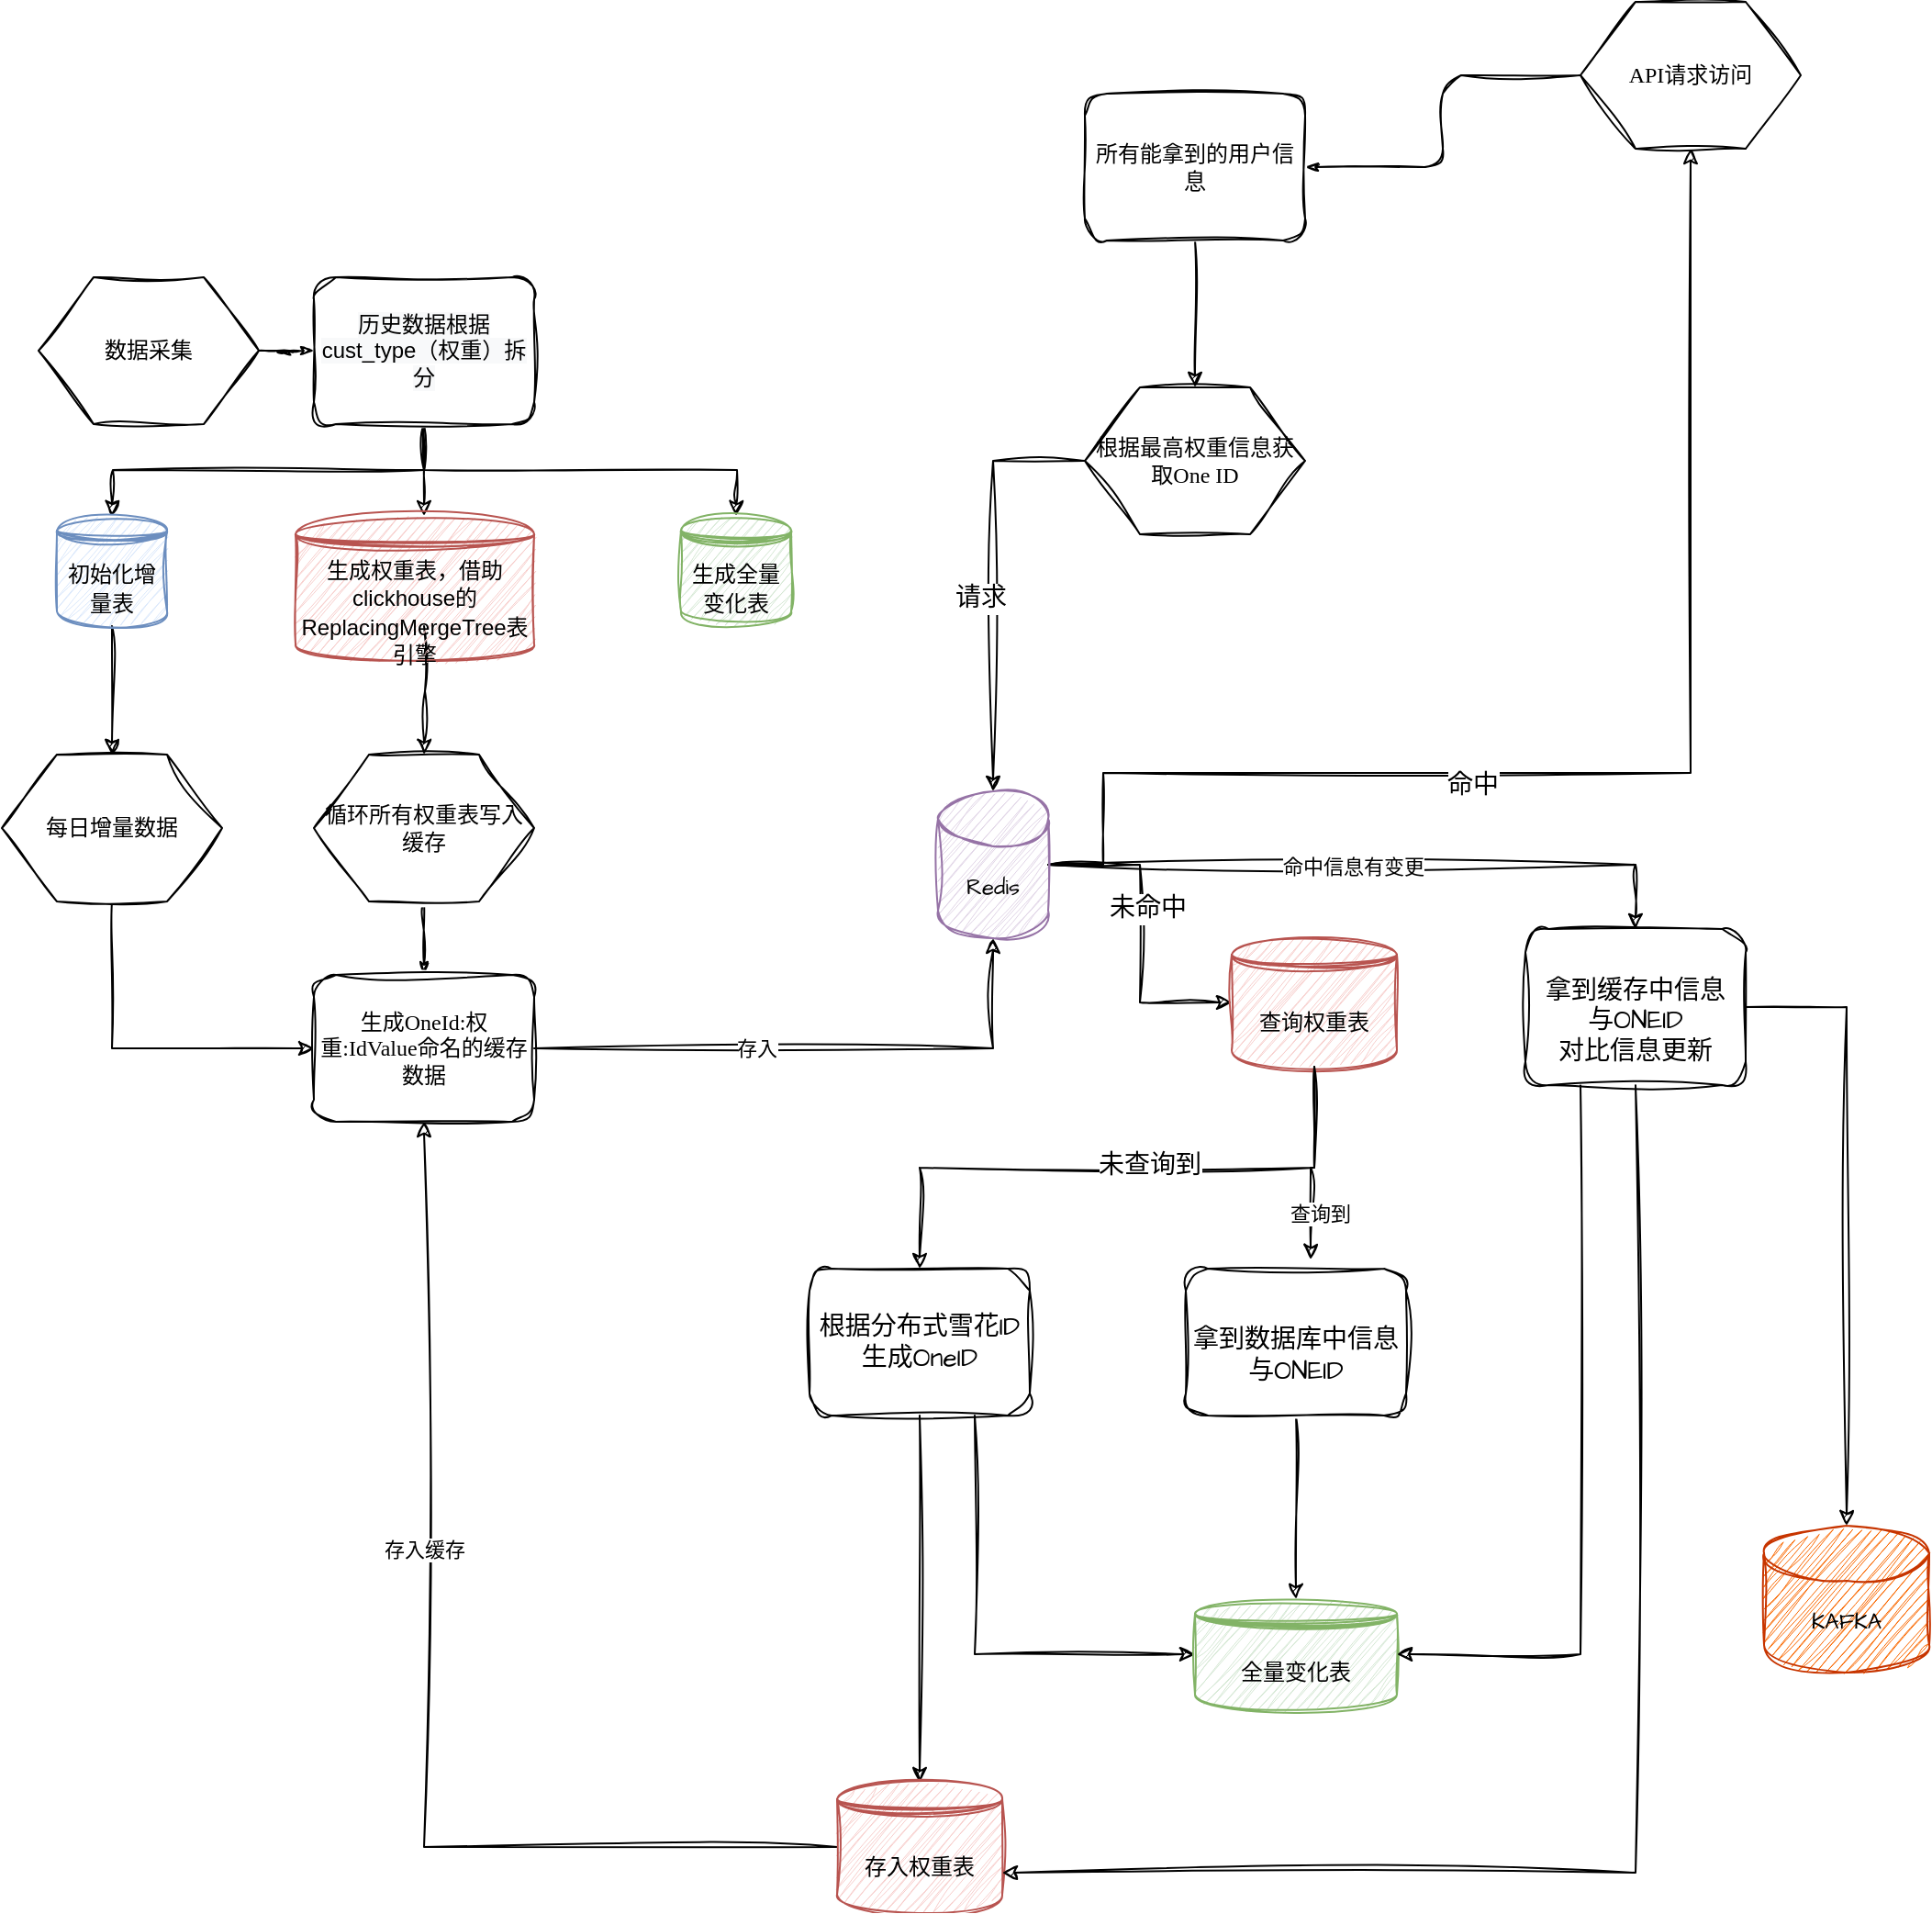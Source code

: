 <mxfile version="24.5.5" type="github">
  <diagram name="Page-1" id="8ce9d11a-91a2-4d17-14d8-a56ed91bf033">
    <mxGraphModel dx="1283" dy="726" grid="1" gridSize="10" guides="1" tooltips="1" connect="1" arrows="1" fold="1" page="1" pageScale="1" pageWidth="1100" pageHeight="850" background="none" math="0" shadow="0">
      <root>
        <mxCell id="0" />
        <mxCell id="1" parent="0" />
        <mxCell id="17ea667e15c223fc-28" style="edgeStyle=orthogonalEdgeStyle;rounded=1;html=1;labelBackgroundColor=none;startArrow=none;startFill=0;startSize=5;endArrow=classicThin;endFill=1;endSize=5;jettySize=auto;orthogonalLoop=1;strokeWidth=1;fontFamily=Verdana;fontSize=8;sketch=1;curveFitting=1;jiggle=2;" parent="1" source="17ea667e15c223fc-1" target="17ea667e15c223fc-2" edge="1">
          <mxGeometry relative="1" as="geometry" />
        </mxCell>
        <mxCell id="17ea667e15c223fc-1" value="数据采集" style="shape=hexagon;perimeter=hexagonPerimeter;whiteSpace=wrap;html=1;rounded=0;shadow=0;labelBackgroundColor=none;strokeWidth=1;fontFamily=Verdana;fontSize=12;align=center;sketch=1;curveFitting=1;jiggle=2;" parent="1" vertex="1">
          <mxGeometry x="60" y="160" width="120" height="80" as="geometry" />
        </mxCell>
        <mxCell id="AdUlFIoriszSUGhNQ0Th-9" style="edgeStyle=orthogonalEdgeStyle;rounded=0;sketch=1;hachureGap=4;jiggle=2;curveFitting=1;orthogonalLoop=1;jettySize=auto;html=1;exitX=0.5;exitY=1;exitDx=0;exitDy=0;entryX=0.5;entryY=0;entryDx=0;entryDy=0;fontFamily=Architects Daughter;fontSource=https%3A%2F%2Ffonts.googleapis.com%2Fcss%3Ffamily%3DArchitects%2BDaughter;" edge="1" parent="1" source="17ea667e15c223fc-2">
          <mxGeometry relative="1" as="geometry">
            <mxPoint x="100" y="290" as="targetPoint" />
          </mxGeometry>
        </mxCell>
        <mxCell id="AdUlFIoriszSUGhNQ0Th-10" style="edgeStyle=orthogonalEdgeStyle;rounded=0;sketch=1;hachureGap=4;jiggle=2;curveFitting=1;orthogonalLoop=1;jettySize=auto;html=1;exitX=0.5;exitY=1;exitDx=0;exitDy=0;fontFamily=Architects Daughter;fontSource=https%3A%2F%2Ffonts.googleapis.com%2Fcss%3Ffamily%3DArchitects%2BDaughter;" edge="1" parent="1" source="17ea667e15c223fc-2">
          <mxGeometry relative="1" as="geometry">
            <mxPoint x="440" y="290" as="targetPoint" />
          </mxGeometry>
        </mxCell>
        <mxCell id="AdUlFIoriszSUGhNQ0Th-12" style="edgeStyle=orthogonalEdgeStyle;rounded=0;sketch=1;hachureGap=4;jiggle=2;curveFitting=1;orthogonalLoop=1;jettySize=auto;html=1;exitX=0.5;exitY=1;exitDx=0;exitDy=0;entryX=0.5;entryY=0;entryDx=0;entryDy=0;fontFamily=Architects Daughter;fontSource=https%3A%2F%2Ffonts.googleapis.com%2Fcss%3Ffamily%3DArchitects%2BDaughter;" edge="1" parent="1" source="17ea667e15c223fc-2">
          <mxGeometry relative="1" as="geometry">
            <mxPoint x="270" y="290" as="targetPoint" />
          </mxGeometry>
        </mxCell>
        <mxCell id="17ea667e15c223fc-2" value="&lt;span style=&quot;font-family: Helvetica; background-color: rgb(248, 249, 250);&quot;&gt;历史数据根据cust_type（权重）拆分&lt;/span&gt;" style="rounded=1;whiteSpace=wrap;html=1;shadow=0;labelBackgroundColor=none;strokeWidth=1;fontFamily=Verdana;fontSize=12;align=center;sketch=1;curveFitting=1;jiggle=2;" parent="1" vertex="1">
          <mxGeometry x="210" y="160" width="120" height="80" as="geometry" />
        </mxCell>
        <mxCell id="17ea667e15c223fc-39" style="edgeStyle=orthogonalEdgeStyle;rounded=1;html=1;labelBackgroundColor=none;startArrow=none;startFill=0;startSize=5;endArrow=classicThin;endFill=1;endSize=5;jettySize=auto;orthogonalLoop=1;strokeWidth=1;fontFamily=Verdana;fontSize=8;sketch=1;curveFitting=1;jiggle=2;" parent="1" source="17ea667e15c223fc-4" target="17ea667e15c223fc-7" edge="1">
          <mxGeometry relative="1" as="geometry" />
        </mxCell>
        <mxCell id="17ea667e15c223fc-4" value="循环所有权重表写入缓存" style="shape=hexagon;perimeter=hexagonPerimeter;whiteSpace=wrap;html=1;rounded=0;shadow=0;labelBackgroundColor=none;strokeWidth=1;fontFamily=Verdana;fontSize=12;align=center;sketch=1;curveFitting=1;jiggle=2;" parent="1" vertex="1">
          <mxGeometry x="210" y="420" width="120" height="80" as="geometry" />
        </mxCell>
        <mxCell id="17ea667e15c223fc-7" value="生成OneId:权重:IdValue命名的缓存数据" style="rounded=1;whiteSpace=wrap;html=1;shadow=0;labelBackgroundColor=none;strokeWidth=1;fontFamily=Verdana;fontSize=12;align=center;sketch=1;curveFitting=1;jiggle=2;" parent="1" vertex="1">
          <mxGeometry x="210" y="540" width="120" height="80" as="geometry" />
        </mxCell>
        <mxCell id="17ea667e15c223fc-43" style="edgeStyle=orthogonalEdgeStyle;rounded=1;html=1;labelBackgroundColor=none;startArrow=none;startFill=0;startSize=5;endArrow=classicThin;endFill=1;endSize=5;jettySize=auto;orthogonalLoop=1;strokeWidth=1;fontFamily=Verdana;fontSize=8;sketch=1;curveFitting=1;jiggle=2;" parent="1" source="17ea667e15c223fc-13" target="17ea667e15c223fc-14" edge="1">
          <mxGeometry relative="1" as="geometry" />
        </mxCell>
        <mxCell id="17ea667e15c223fc-13" value="API请求访问" style="shape=hexagon;perimeter=hexagonPerimeter;whiteSpace=wrap;html=1;rounded=0;shadow=0;labelBackgroundColor=none;strokeWidth=1;fontFamily=Verdana;fontSize=12;align=center;sketch=1;curveFitting=1;jiggle=2;" parent="1" vertex="1">
          <mxGeometry x="900" y="10" width="120" height="80" as="geometry" />
        </mxCell>
        <mxCell id="AdUlFIoriszSUGhNQ0Th-27" style="edgeStyle=orthogonalEdgeStyle;rounded=0;sketch=1;hachureGap=4;jiggle=2;curveFitting=1;orthogonalLoop=1;jettySize=auto;html=1;exitX=0.5;exitY=1;exitDx=0;exitDy=0;entryX=0.5;entryY=0;entryDx=0;entryDy=0;fontFamily=Architects Daughter;fontSource=https%3A%2F%2Ffonts.googleapis.com%2Fcss%3Ffamily%3DArchitects%2BDaughter;" edge="1" parent="1" source="17ea667e15c223fc-14" target="AdUlFIoriszSUGhNQ0Th-26">
          <mxGeometry relative="1" as="geometry" />
        </mxCell>
        <mxCell id="17ea667e15c223fc-14" value="所有能拿到的用户信息" style="rounded=1;whiteSpace=wrap;html=1;shadow=0;labelBackgroundColor=none;strokeWidth=1;fontFamily=Verdana;fontSize=12;align=center;sketch=1;curveFitting=1;jiggle=2;" parent="1" vertex="1">
          <mxGeometry x="630" y="60" width="120" height="80" as="geometry" />
        </mxCell>
        <mxCell id="AdUlFIoriszSUGhNQ0Th-13" style="edgeStyle=orthogonalEdgeStyle;rounded=0;sketch=1;hachureGap=4;jiggle=2;curveFitting=1;orthogonalLoop=1;jettySize=auto;html=1;exitX=0.5;exitY=1;exitDx=0;exitDy=0;entryX=0.5;entryY=0;entryDx=0;entryDy=0;fontFamily=Architects Daughter;fontSource=https%3A%2F%2Ffonts.googleapis.com%2Fcss%3Ffamily%3DArchitects%2BDaughter;" edge="1" parent="1" target="17ea667e15c223fc-4">
          <mxGeometry relative="1" as="geometry">
            <mxPoint x="270" y="350" as="sourcePoint" />
          </mxGeometry>
        </mxCell>
        <mxCell id="AdUlFIoriszSUGhNQ0Th-148" style="edgeStyle=orthogonalEdgeStyle;rounded=0;sketch=1;hachureGap=4;jiggle=2;curveFitting=1;orthogonalLoop=1;jettySize=auto;html=1;exitX=0;exitY=0.5;exitDx=0;exitDy=0;fontFamily=Architects Daughter;fontSource=https%3A%2F%2Ffonts.googleapis.com%2Fcss%3Ffamily%3DArchitects%2BDaughter;" edge="1" parent="1" source="AdUlFIoriszSUGhNQ0Th-26" target="AdUlFIoriszSUGhNQ0Th-31">
          <mxGeometry relative="1" as="geometry" />
        </mxCell>
        <mxCell id="AdUlFIoriszSUGhNQ0Th-149" value="&lt;font style=&quot;font-size: 14px;&quot;&gt;请求&lt;/font&gt;" style="edgeLabel;html=1;align=center;verticalAlign=middle;resizable=0;points=[];sketch=1;hachureGap=4;jiggle=2;curveFitting=1;fontFamily=Architects Daughter;fontSource=https%3A%2F%2Ffonts.googleapis.com%2Fcss%3Ffamily%3DArchitects%2BDaughter;" vertex="1" connectable="0" parent="AdUlFIoriszSUGhNQ0Th-148">
          <mxGeometry x="0.089" y="-7" relative="1" as="geometry">
            <mxPoint as="offset" />
          </mxGeometry>
        </mxCell>
        <mxCell id="AdUlFIoriszSUGhNQ0Th-26" value="根据最高权重信息获取One ID" style="shape=hexagon;perimeter=hexagonPerimeter;whiteSpace=wrap;html=1;rounded=0;shadow=0;labelBackgroundColor=none;strokeWidth=1;fontFamily=Verdana;fontSize=12;align=center;sketch=1;curveFitting=1;jiggle=2;" vertex="1" parent="1">
          <mxGeometry x="630" y="220" width="120" height="80" as="geometry" />
        </mxCell>
        <mxCell id="AdUlFIoriszSUGhNQ0Th-89" style="edgeStyle=orthogonalEdgeStyle;rounded=0;sketch=1;hachureGap=4;jiggle=2;curveFitting=1;orthogonalLoop=1;jettySize=auto;html=1;exitX=1;exitY=0.5;exitDx=0;exitDy=0;exitPerimeter=0;entryX=0;entryY=0.5;entryDx=0;entryDy=0;fontFamily=Architects Daughter;fontSource=https%3A%2F%2Ffonts.googleapis.com%2Fcss%3Ffamily%3DArchitects%2BDaughter;" edge="1" parent="1" source="AdUlFIoriszSUGhNQ0Th-31" target="AdUlFIoriszSUGhNQ0Th-62">
          <mxGeometry relative="1" as="geometry" />
        </mxCell>
        <mxCell id="AdUlFIoriszSUGhNQ0Th-90" value="&lt;font style=&quot;font-size: 14px;&quot;&gt;未命中&lt;/font&gt;" style="edgeLabel;html=1;align=center;verticalAlign=middle;resizable=0;points=[];sketch=1;hachureGap=4;jiggle=2;curveFitting=1;fontFamily=Architects Daughter;fontSource=https%3A%2F%2Ffonts.googleapis.com%2Fcss%3Ffamily%3DArchitects%2BDaughter;" vertex="1" connectable="0" parent="AdUlFIoriszSUGhNQ0Th-89">
          <mxGeometry x="-0.152" y="4" relative="1" as="geometry">
            <mxPoint as="offset" />
          </mxGeometry>
        </mxCell>
        <mxCell id="AdUlFIoriszSUGhNQ0Th-120" style="edgeStyle=orthogonalEdgeStyle;rounded=0;sketch=1;hachureGap=4;jiggle=2;curveFitting=1;orthogonalLoop=1;jettySize=auto;html=1;exitX=1;exitY=0.5;exitDx=0;exitDy=0;exitPerimeter=0;fontFamily=Architects Daughter;fontSource=https%3A%2F%2Ffonts.googleapis.com%2Fcss%3Ffamily%3DArchitects%2BDaughter;entryX=0.5;entryY=0;entryDx=0;entryDy=0;" edge="1" parent="1" source="AdUlFIoriszSUGhNQ0Th-31" target="AdUlFIoriszSUGhNQ0Th-122">
          <mxGeometry relative="1" as="geometry">
            <mxPoint x="950" y="480" as="targetPoint" />
          </mxGeometry>
        </mxCell>
        <mxCell id="AdUlFIoriszSUGhNQ0Th-121" value="命中信息有变更" style="edgeLabel;html=1;align=center;verticalAlign=middle;resizable=0;points=[];sketch=1;hachureGap=4;jiggle=2;curveFitting=1;fontFamily=Architects Daughter;fontSource=https%3A%2F%2Ffonts.googleapis.com%2Fcss%3Ffamily%3DArchitects%2BDaughter;" vertex="1" connectable="0" parent="AdUlFIoriszSUGhNQ0Th-120">
          <mxGeometry x="-0.066" y="-1" relative="1" as="geometry">
            <mxPoint as="offset" />
          </mxGeometry>
        </mxCell>
        <mxCell id="AdUlFIoriszSUGhNQ0Th-139" style="edgeStyle=orthogonalEdgeStyle;rounded=0;sketch=1;hachureGap=4;jiggle=2;curveFitting=1;orthogonalLoop=1;jettySize=auto;html=1;exitX=1;exitY=0.5;exitDx=0;exitDy=0;exitPerimeter=0;entryX=0.5;entryY=1;entryDx=0;entryDy=0;fontFamily=Architects Daughter;fontSource=https%3A%2F%2Ffonts.googleapis.com%2Fcss%3Ffamily%3DArchitects%2BDaughter;" edge="1" parent="1" source="AdUlFIoriszSUGhNQ0Th-31" target="17ea667e15c223fc-13">
          <mxGeometry relative="1" as="geometry">
            <Array as="points">
              <mxPoint x="640" y="430" />
              <mxPoint x="960" y="430" />
            </Array>
          </mxGeometry>
        </mxCell>
        <mxCell id="AdUlFIoriszSUGhNQ0Th-140" value="&lt;font style=&quot;font-size: 14px;&quot;&gt;命中&lt;/font&gt;" style="edgeLabel;html=1;align=center;verticalAlign=middle;resizable=0;points=[];sketch=1;hachureGap=4;jiggle=2;curveFitting=1;fontFamily=Architects Daughter;fontSource=https%3A%2F%2Ffonts.googleapis.com%2Fcss%3Ffamily%3DArchitects%2BDaughter;" vertex="1" connectable="0" parent="AdUlFIoriszSUGhNQ0Th-139">
          <mxGeometry x="-0.242" y="-7" relative="1" as="geometry">
            <mxPoint as="offset" />
          </mxGeometry>
        </mxCell>
        <mxCell id="AdUlFIoriszSUGhNQ0Th-31" value="Redis" style="shape=cylinder3;whiteSpace=wrap;html=1;boundedLbl=1;backgroundOutline=1;size=15;sketch=1;hachureGap=4;jiggle=2;curveFitting=1;fontFamily=Architects Daughter;fontSource=https%3A%2F%2Ffonts.googleapis.com%2Fcss%3Ffamily%3DArchitects%2BDaughter;fillColor=#e1d5e7;strokeColor=#9673a6;" vertex="1" parent="1">
          <mxGeometry x="550" y="440" width="60" height="80" as="geometry" />
        </mxCell>
        <mxCell id="AdUlFIoriszSUGhNQ0Th-40" style="edgeStyle=orthogonalEdgeStyle;rounded=0;sketch=1;hachureGap=4;jiggle=2;curveFitting=1;orthogonalLoop=1;jettySize=auto;html=1;exitX=1;exitY=0.5;exitDx=0;exitDy=0;entryX=0.5;entryY=1;entryDx=0;entryDy=0;entryPerimeter=0;fontFamily=Architects Daughter;fontSource=https%3A%2F%2Ffonts.googleapis.com%2Fcss%3Ffamily%3DArchitects%2BDaughter;" edge="1" parent="1" source="17ea667e15c223fc-7" target="AdUlFIoriszSUGhNQ0Th-31">
          <mxGeometry relative="1" as="geometry" />
        </mxCell>
        <mxCell id="AdUlFIoriszSUGhNQ0Th-41" value="存入" style="edgeLabel;html=1;align=center;verticalAlign=middle;resizable=0;points=[];sketch=1;hachureGap=4;jiggle=2;curveFitting=1;fontFamily=Architects Daughter;fontSource=https%3A%2F%2Ffonts.googleapis.com%2Fcss%3Ffamily%3DArchitects%2BDaughter;" vertex="1" connectable="0" parent="AdUlFIoriszSUGhNQ0Th-40">
          <mxGeometry x="-0.218" relative="1" as="geometry">
            <mxPoint as="offset" />
          </mxGeometry>
        </mxCell>
        <mxCell id="AdUlFIoriszSUGhNQ0Th-132" style="edgeStyle=orthogonalEdgeStyle;rounded=0;sketch=1;hachureGap=4;jiggle=2;curveFitting=1;orthogonalLoop=1;jettySize=auto;html=1;exitX=0.5;exitY=1;exitDx=0;exitDy=0;entryX=0.5;entryY=0;entryDx=0;entryDy=0;fontFamily=Architects Daughter;fontSource=https%3A%2F%2Ffonts.googleapis.com%2Fcss%3Ffamily%3DArchitects%2BDaughter;" edge="1" parent="1" source="AdUlFIoriszSUGhNQ0Th-56" target="AdUlFIoriszSUGhNQ0Th-130">
          <mxGeometry relative="1" as="geometry" />
        </mxCell>
        <mxCell id="AdUlFIoriszSUGhNQ0Th-56" value="&lt;span style=&quot;font-family: Helvetica;&quot;&gt;初始化增量表&lt;/span&gt;" style="shape=datastore;whiteSpace=wrap;html=1;sketch=1;hachureGap=4;jiggle=2;curveFitting=1;fontFamily=Architects Daughter;fontSource=https%3A%2F%2Ffonts.googleapis.com%2Fcss%3Ffamily%3DArchitects%2BDaughter;textShadow=0;fillColor=#dae8fc;strokeColor=#6c8ebf;" vertex="1" parent="1">
          <mxGeometry x="70" y="290" width="60" height="60" as="geometry" />
        </mxCell>
        <mxCell id="AdUlFIoriszSUGhNQ0Th-58" value="&lt;span style=&quot;font-family: Helvetica;&quot;&gt;生成权重表，借助clickhouse的ReplacingMergeTree表引擎&lt;/span&gt;" style="shape=datastore;whiteSpace=wrap;html=1;sketch=1;hachureGap=4;jiggle=2;curveFitting=1;fontFamily=Architects Daughter;fontSource=https%3A%2F%2Ffonts.googleapis.com%2Fcss%3Ffamily%3DArchitects%2BDaughter;textShadow=0;fillColor=#f8cecc;strokeColor=#b85450;" vertex="1" parent="1">
          <mxGeometry x="200" y="290" width="130" height="80" as="geometry" />
        </mxCell>
        <mxCell id="AdUlFIoriszSUGhNQ0Th-60" value="&lt;span style=&quot;font-family: Helvetica;&quot;&gt;生成全量变化表&lt;/span&gt;" style="shape=datastore;whiteSpace=wrap;html=1;sketch=1;hachureGap=4;jiggle=2;curveFitting=1;fontFamily=Architects Daughter;fontSource=https%3A%2F%2Ffonts.googleapis.com%2Fcss%3Ffamily%3DArchitects%2BDaughter;textShadow=0;fillColor=#d5e8d4;strokeColor=#82b366;" vertex="1" parent="1">
          <mxGeometry x="410" y="290" width="60" height="60" as="geometry" />
        </mxCell>
        <mxCell id="AdUlFIoriszSUGhNQ0Th-84" style="edgeStyle=orthogonalEdgeStyle;rounded=0;sketch=1;hachureGap=4;jiggle=2;curveFitting=1;orthogonalLoop=1;jettySize=auto;html=1;exitX=0.5;exitY=1;exitDx=0;exitDy=0;fontFamily=Architects Daughter;fontSource=https%3A%2F%2Ffonts.googleapis.com%2Fcss%3Ffamily%3DArchitects%2BDaughter;" edge="1" parent="1" source="AdUlFIoriszSUGhNQ0Th-62" target="AdUlFIoriszSUGhNQ0Th-73">
          <mxGeometry relative="1" as="geometry" />
        </mxCell>
        <mxCell id="AdUlFIoriszSUGhNQ0Th-85" value="&lt;font style=&quot;font-size: 14px;&quot;&gt;未查询到&lt;/font&gt;" style="edgeLabel;html=1;align=center;verticalAlign=middle;resizable=0;points=[];sketch=1;hachureGap=4;jiggle=2;curveFitting=1;fontFamily=Architects Daughter;fontSource=https%3A%2F%2Ffonts.googleapis.com%2Fcss%3Ffamily%3DArchitects%2BDaughter;" vertex="1" connectable="0" parent="AdUlFIoriszSUGhNQ0Th-84">
          <mxGeometry x="-0.104" y="-1" relative="1" as="geometry">
            <mxPoint as="offset" />
          </mxGeometry>
        </mxCell>
        <mxCell id="AdUlFIoriszSUGhNQ0Th-62" value="&lt;span style=&quot;font-family: Helvetica;&quot;&gt;查询权重表&lt;/span&gt;" style="shape=datastore;whiteSpace=wrap;html=1;sketch=1;hachureGap=4;jiggle=2;curveFitting=1;fontFamily=Architects Daughter;fontSource=https%3A%2F%2Ffonts.googleapis.com%2Fcss%3Ffamily%3DArchitects%2BDaughter;textShadow=0;fillColor=#f8cecc;strokeColor=#b85450;" vertex="1" parent="1">
          <mxGeometry x="710" y="520" width="90" height="70" as="geometry" />
        </mxCell>
        <mxCell id="AdUlFIoriszSUGhNQ0Th-108" style="edgeStyle=orthogonalEdgeStyle;rounded=0;sketch=1;hachureGap=4;jiggle=2;curveFitting=1;orthogonalLoop=1;jettySize=auto;html=1;exitX=0.5;exitY=1;exitDx=0;exitDy=0;entryX=0.5;entryY=0;entryDx=0;entryDy=0;fontFamily=Architects Daughter;fontSource=https%3A%2F%2Ffonts.googleapis.com%2Fcss%3Ffamily%3DArchitects%2BDaughter;" edge="1" parent="1" source="AdUlFIoriszSUGhNQ0Th-73" target="AdUlFIoriszSUGhNQ0Th-96">
          <mxGeometry relative="1" as="geometry" />
        </mxCell>
        <mxCell id="AdUlFIoriszSUGhNQ0Th-147" style="edgeStyle=orthogonalEdgeStyle;rounded=0;sketch=1;hachureGap=4;jiggle=2;curveFitting=1;orthogonalLoop=1;jettySize=auto;html=1;exitX=0.75;exitY=1;exitDx=0;exitDy=0;entryX=0;entryY=0.5;entryDx=0;entryDy=0;fontFamily=Architects Daughter;fontSource=https%3A%2F%2Ffonts.googleapis.com%2Fcss%3Ffamily%3DArchitects%2BDaughter;" edge="1" parent="1" source="AdUlFIoriszSUGhNQ0Th-73" target="AdUlFIoriszSUGhNQ0Th-80">
          <mxGeometry relative="1" as="geometry" />
        </mxCell>
        <mxCell id="AdUlFIoriszSUGhNQ0Th-73" value="&lt;div&gt;&lt;div&gt;&lt;span style=&quot;font-family: &amp;quot;Architects Daughter&amp;quot;; font-size: 14px; text-wrap: nowrap; background-color: rgb(255, 255, 255);&quot;&gt;根据分布式雪花ID&lt;/span&gt;&lt;/div&gt;&lt;div&gt;&lt;span style=&quot;font-family: &amp;quot;Architects Daughter&amp;quot;; font-size: 14px; text-wrap: nowrap; background-color: rgb(255, 255, 255);&quot;&gt;生成OneID&lt;/span&gt;&lt;/div&gt;&lt;/div&gt;" style="rounded=1;whiteSpace=wrap;html=1;shadow=0;labelBackgroundColor=none;strokeWidth=1;fontFamily=Verdana;fontSize=12;align=center;sketch=1;curveFitting=1;jiggle=2;" vertex="1" parent="1">
          <mxGeometry x="480" y="700" width="120" height="80" as="geometry" />
        </mxCell>
        <mxCell id="AdUlFIoriszSUGhNQ0Th-80" value="&lt;span style=&quot;font-family: Helvetica;&quot;&gt;全量变化表&lt;/span&gt;" style="shape=datastore;whiteSpace=wrap;html=1;sketch=1;hachureGap=4;jiggle=2;curveFitting=1;fontFamily=Architects Daughter;fontSource=https%3A%2F%2Ffonts.googleapis.com%2Fcss%3Ffamily%3DArchitects%2BDaughter;textShadow=0;fillColor=#d5e8d4;strokeColor=#82b366;" vertex="1" parent="1">
          <mxGeometry x="690" y="880" width="110" height="60" as="geometry" />
        </mxCell>
        <mxCell id="AdUlFIoriszSUGhNQ0Th-146" style="edgeStyle=orthogonalEdgeStyle;rounded=0;sketch=1;hachureGap=4;jiggle=2;curveFitting=1;orthogonalLoop=1;jettySize=auto;html=1;exitX=0.5;exitY=1;exitDx=0;exitDy=0;entryX=0.5;entryY=0;entryDx=0;entryDy=0;fontFamily=Architects Daughter;fontSource=https%3A%2F%2Ffonts.googleapis.com%2Fcss%3Ffamily%3DArchitects%2BDaughter;" edge="1" parent="1" source="AdUlFIoriszSUGhNQ0Th-92" target="AdUlFIoriszSUGhNQ0Th-80">
          <mxGeometry relative="1" as="geometry" />
        </mxCell>
        <mxCell id="AdUlFIoriszSUGhNQ0Th-92" value="&lt;div&gt;&lt;br&gt;&lt;/div&gt;&lt;div&gt;&lt;span style=&quot;font-family: &amp;quot;Architects Daughter&amp;quot;; font-size: 14px; text-wrap: nowrap; background-color: rgb(255, 255, 255);&quot;&gt;拿到数据库中信息&lt;/span&gt;&lt;/div&gt;&lt;div&gt;&lt;span style=&quot;font-family: &amp;quot;Architects Daughter&amp;quot;; font-size: 14px; text-wrap: nowrap; background-color: rgb(255, 255, 255);&quot;&gt;与ONEID&lt;/span&gt;&lt;span style=&quot;font-family: &amp;quot;Architects Daughter&amp;quot;; font-size: 14px; text-wrap: nowrap; background-color: rgb(255, 255, 255);&quot;&gt;&lt;br&gt;&lt;/span&gt;&lt;/div&gt;" style="rounded=1;whiteSpace=wrap;html=1;shadow=0;labelBackgroundColor=none;strokeWidth=1;fontFamily=Verdana;fontSize=12;align=center;sketch=1;curveFitting=1;jiggle=2;" vertex="1" parent="1">
          <mxGeometry x="685" y="700" width="120" height="80" as="geometry" />
        </mxCell>
        <mxCell id="AdUlFIoriszSUGhNQ0Th-125" style="edgeStyle=orthogonalEdgeStyle;rounded=0;sketch=1;hachureGap=4;jiggle=2;curveFitting=1;orthogonalLoop=1;jettySize=auto;html=1;exitX=0;exitY=0.5;exitDx=0;exitDy=0;entryX=0.5;entryY=1;entryDx=0;entryDy=0;fontFamily=Architects Daughter;fontSource=https%3A%2F%2Ffonts.googleapis.com%2Fcss%3Ffamily%3DArchitects%2BDaughter;" edge="1" parent="1" source="AdUlFIoriszSUGhNQ0Th-96" target="17ea667e15c223fc-7">
          <mxGeometry relative="1" as="geometry" />
        </mxCell>
        <mxCell id="AdUlFIoriszSUGhNQ0Th-126" value="存入缓存" style="edgeLabel;html=1;align=center;verticalAlign=middle;resizable=0;points=[];sketch=1;hachureGap=4;jiggle=2;curveFitting=1;fontFamily=Architects Daughter;fontSource=https%3A%2F%2Ffonts.googleapis.com%2Fcss%3Ffamily%3DArchitects%2BDaughter;" vertex="1" connectable="0" parent="AdUlFIoriszSUGhNQ0Th-125">
          <mxGeometry x="0.249" relative="1" as="geometry">
            <mxPoint as="offset" />
          </mxGeometry>
        </mxCell>
        <mxCell id="AdUlFIoriszSUGhNQ0Th-96" value="&lt;span style=&quot;font-family: Helvetica;&quot;&gt;存入权重表&lt;/span&gt;" style="shape=datastore;whiteSpace=wrap;html=1;sketch=1;hachureGap=4;jiggle=2;curveFitting=1;fontFamily=Architects Daughter;fontSource=https%3A%2F%2Ffonts.googleapis.com%2Fcss%3Ffamily%3DArchitects%2BDaughter;textShadow=0;fillColor=#f8cecc;strokeColor=#b85450;" vertex="1" parent="1">
          <mxGeometry x="495" y="980" width="90" height="70" as="geometry" />
        </mxCell>
        <mxCell id="AdUlFIoriszSUGhNQ0Th-115" style="edgeStyle=orthogonalEdgeStyle;rounded=0;sketch=1;hachureGap=4;jiggle=2;curveFitting=1;orthogonalLoop=1;jettySize=auto;html=1;exitX=0.5;exitY=1;exitDx=0;exitDy=0;entryX=0.567;entryY=-0.062;entryDx=0;entryDy=0;entryPerimeter=0;fontFamily=Architects Daughter;fontSource=https%3A%2F%2Ffonts.googleapis.com%2Fcss%3Ffamily%3DArchitects%2BDaughter;" edge="1" parent="1" source="AdUlFIoriszSUGhNQ0Th-62" target="AdUlFIoriszSUGhNQ0Th-92">
          <mxGeometry relative="1" as="geometry" />
        </mxCell>
        <mxCell id="AdUlFIoriszSUGhNQ0Th-116" value="查询到" style="edgeLabel;html=1;align=center;verticalAlign=middle;resizable=0;points=[];sketch=1;hachureGap=4;jiggle=2;curveFitting=1;fontFamily=Architects Daughter;fontSource=https%3A%2F%2Ffonts.googleapis.com%2Fcss%3Ffamily%3DArchitects%2BDaughter;" vertex="1" connectable="0" parent="AdUlFIoriszSUGhNQ0Th-115">
          <mxGeometry x="0.531" y="5" relative="1" as="geometry">
            <mxPoint as="offset" />
          </mxGeometry>
        </mxCell>
        <mxCell id="AdUlFIoriszSUGhNQ0Th-128" style="edgeStyle=orthogonalEdgeStyle;rounded=0;sketch=1;hachureGap=4;jiggle=2;curveFitting=1;orthogonalLoop=1;jettySize=auto;html=1;exitX=0.5;exitY=1;exitDx=0;exitDy=0;entryX=1;entryY=0.7;entryDx=0;entryDy=0;fontFamily=Architects Daughter;fontSource=https%3A%2F%2Ffonts.googleapis.com%2Fcss%3Ffamily%3DArchitects%2BDaughter;" edge="1" parent="1" source="AdUlFIoriszSUGhNQ0Th-122" target="AdUlFIoriszSUGhNQ0Th-96">
          <mxGeometry relative="1" as="geometry" />
        </mxCell>
        <mxCell id="AdUlFIoriszSUGhNQ0Th-138" style="edgeStyle=orthogonalEdgeStyle;rounded=0;sketch=1;hachureGap=4;jiggle=2;curveFitting=1;orthogonalLoop=1;jettySize=auto;html=1;exitX=1;exitY=0.5;exitDx=0;exitDy=0;fontFamily=Architects Daughter;fontSource=https%3A%2F%2Ffonts.googleapis.com%2Fcss%3Ffamily%3DArchitects%2BDaughter;" edge="1" parent="1" source="AdUlFIoriszSUGhNQ0Th-122" target="AdUlFIoriszSUGhNQ0Th-135">
          <mxGeometry relative="1" as="geometry" />
        </mxCell>
        <mxCell id="AdUlFIoriszSUGhNQ0Th-144" style="edgeStyle=orthogonalEdgeStyle;rounded=0;sketch=1;hachureGap=4;jiggle=2;curveFitting=1;orthogonalLoop=1;jettySize=auto;html=1;exitX=0.25;exitY=1;exitDx=0;exitDy=0;entryX=1;entryY=0.5;entryDx=0;entryDy=0;fontFamily=Architects Daughter;fontSource=https%3A%2F%2Ffonts.googleapis.com%2Fcss%3Ffamily%3DArchitects%2BDaughter;" edge="1" parent="1" source="AdUlFIoriszSUGhNQ0Th-122" target="AdUlFIoriszSUGhNQ0Th-80">
          <mxGeometry relative="1" as="geometry" />
        </mxCell>
        <mxCell id="AdUlFIoriszSUGhNQ0Th-122" value="&lt;div&gt;&lt;br&gt;&lt;/div&gt;&lt;div&gt;&lt;span style=&quot;font-family: &amp;quot;Architects Daughter&amp;quot;; font-size: 14px; text-wrap: nowrap; background-color: rgb(255, 255, 255);&quot;&gt;拿到缓存中信息&lt;/span&gt;&lt;/div&gt;&lt;div&gt;&lt;span style=&quot;font-family: &amp;quot;Architects Daughter&amp;quot;; font-size: 14px; text-wrap: nowrap; background-color: rgb(255, 255, 255);&quot;&gt;与ONEID&lt;br&gt;&lt;/span&gt;&lt;span style=&quot;font-family: &amp;quot;Architects Daughter&amp;quot;; font-size: 14px; text-wrap: nowrap; background-color: rgb(255, 255, 255);&quot;&gt;对比信息更新&lt;/span&gt;&lt;/div&gt;" style="rounded=1;whiteSpace=wrap;html=1;shadow=0;labelBackgroundColor=none;strokeWidth=1;fontFamily=Verdana;fontSize=12;align=center;sketch=1;curveFitting=1;jiggle=2;" vertex="1" parent="1">
          <mxGeometry x="870" y="515" width="120" height="85" as="geometry" />
        </mxCell>
        <mxCell id="AdUlFIoriszSUGhNQ0Th-133" style="edgeStyle=orthogonalEdgeStyle;rounded=0;sketch=1;hachureGap=4;jiggle=2;curveFitting=1;orthogonalLoop=1;jettySize=auto;html=1;exitX=0.5;exitY=1;exitDx=0;exitDy=0;entryX=0;entryY=0.5;entryDx=0;entryDy=0;fontFamily=Architects Daughter;fontSource=https%3A%2F%2Ffonts.googleapis.com%2Fcss%3Ffamily%3DArchitects%2BDaughter;" edge="1" parent="1" source="AdUlFIoriszSUGhNQ0Th-130" target="17ea667e15c223fc-7">
          <mxGeometry relative="1" as="geometry" />
        </mxCell>
        <mxCell id="AdUlFIoriszSUGhNQ0Th-130" value="每日增量数据" style="shape=hexagon;perimeter=hexagonPerimeter;whiteSpace=wrap;html=1;rounded=0;shadow=0;labelBackgroundColor=none;strokeWidth=1;fontFamily=Verdana;fontSize=12;align=center;sketch=1;curveFitting=1;jiggle=2;" vertex="1" parent="1">
          <mxGeometry x="40" y="420" width="120" height="80" as="geometry" />
        </mxCell>
        <mxCell id="AdUlFIoriszSUGhNQ0Th-135" value="KAFKA" style="shape=cylinder3;whiteSpace=wrap;html=1;boundedLbl=1;backgroundOutline=1;size=15;sketch=1;hachureGap=4;jiggle=2;curveFitting=1;fontFamily=Architects Daughter;fontSource=https%3A%2F%2Ffonts.googleapis.com%2Fcss%3Ffamily%3DArchitects%2BDaughter;fillColor=#fa6800;fontColor=#000000;strokeColor=#C73500;" vertex="1" parent="1">
          <mxGeometry x="1000" y="840" width="90" height="80" as="geometry" />
        </mxCell>
      </root>
    </mxGraphModel>
  </diagram>
</mxfile>
